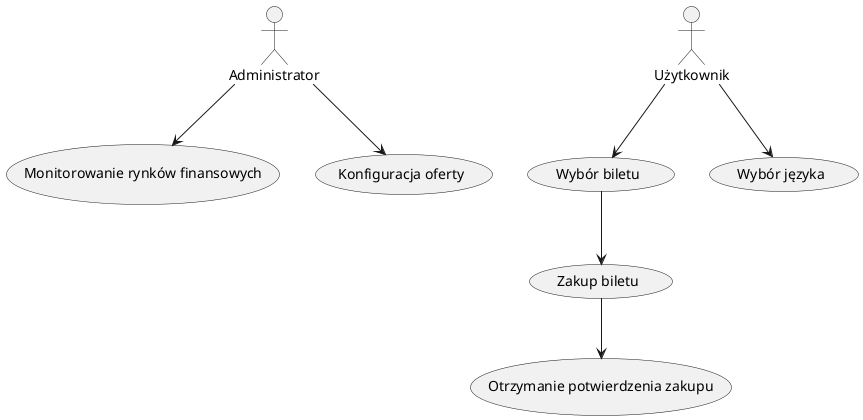 @startuml
actor Administrator
actor Użytkownik


Administrator --> (Monitorowanie rynków finansowych)
Administrator --> (Konfiguracja oferty)

Użytkownik --> (Wybór biletu)
(Wybór biletu) --> (Zakup biletu)
Użytkownik --> (Wybór języka)
(Zakup biletu) --> (Otrzymanie potwierdzenia zakupu)

@enduml
